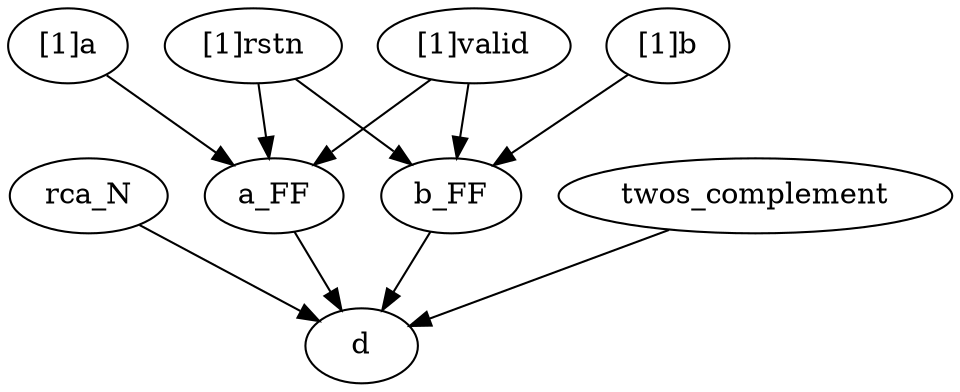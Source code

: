 strict digraph "" {
	rca_N	 [complexity=5,
		importance=0.249999911312,
		rank=0.0499999822624];
	d	 [complexity=0,
		importance=0.183333144656,
		rank=0.0];
	rca_N -> d;
	"[1]rstn"	 [complexity=6,
		importance=0.6999993592,
		rank=0.116666559867];
	a_FF	 [complexity=5,
		importance=0.316666296272,
		rank=0.0633332592544];
	"[1]rstn" -> a_FF;
	b_FF	 [complexity=5,
		importance=0.316666296272,
		rank=0.0633332592544];
	"[1]rstn" -> b_FF;
	"[1]b"	 [complexity=7,
		importance=0.383333062928,
		rank=0.0547618661326];
	"[1]b" -> b_FF;
	"[1]a"	 [complexity=7,
		importance=0.383333062928,
		rank=0.0547618661326];
	"[1]a" -> a_FF;
	a_FF -> d;
	"[1]valid"	 [complexity=6,
		importance=0.383333062928,
		rank=0.0638888438213];
	"[1]valid" -> a_FF;
	"[1]valid" -> b_FF;
	twos_complement	 [complexity=5,
		importance=0.249999911312,
		rank=0.0499999822624];
	twos_complement -> d;
	b_FF -> d;
}
